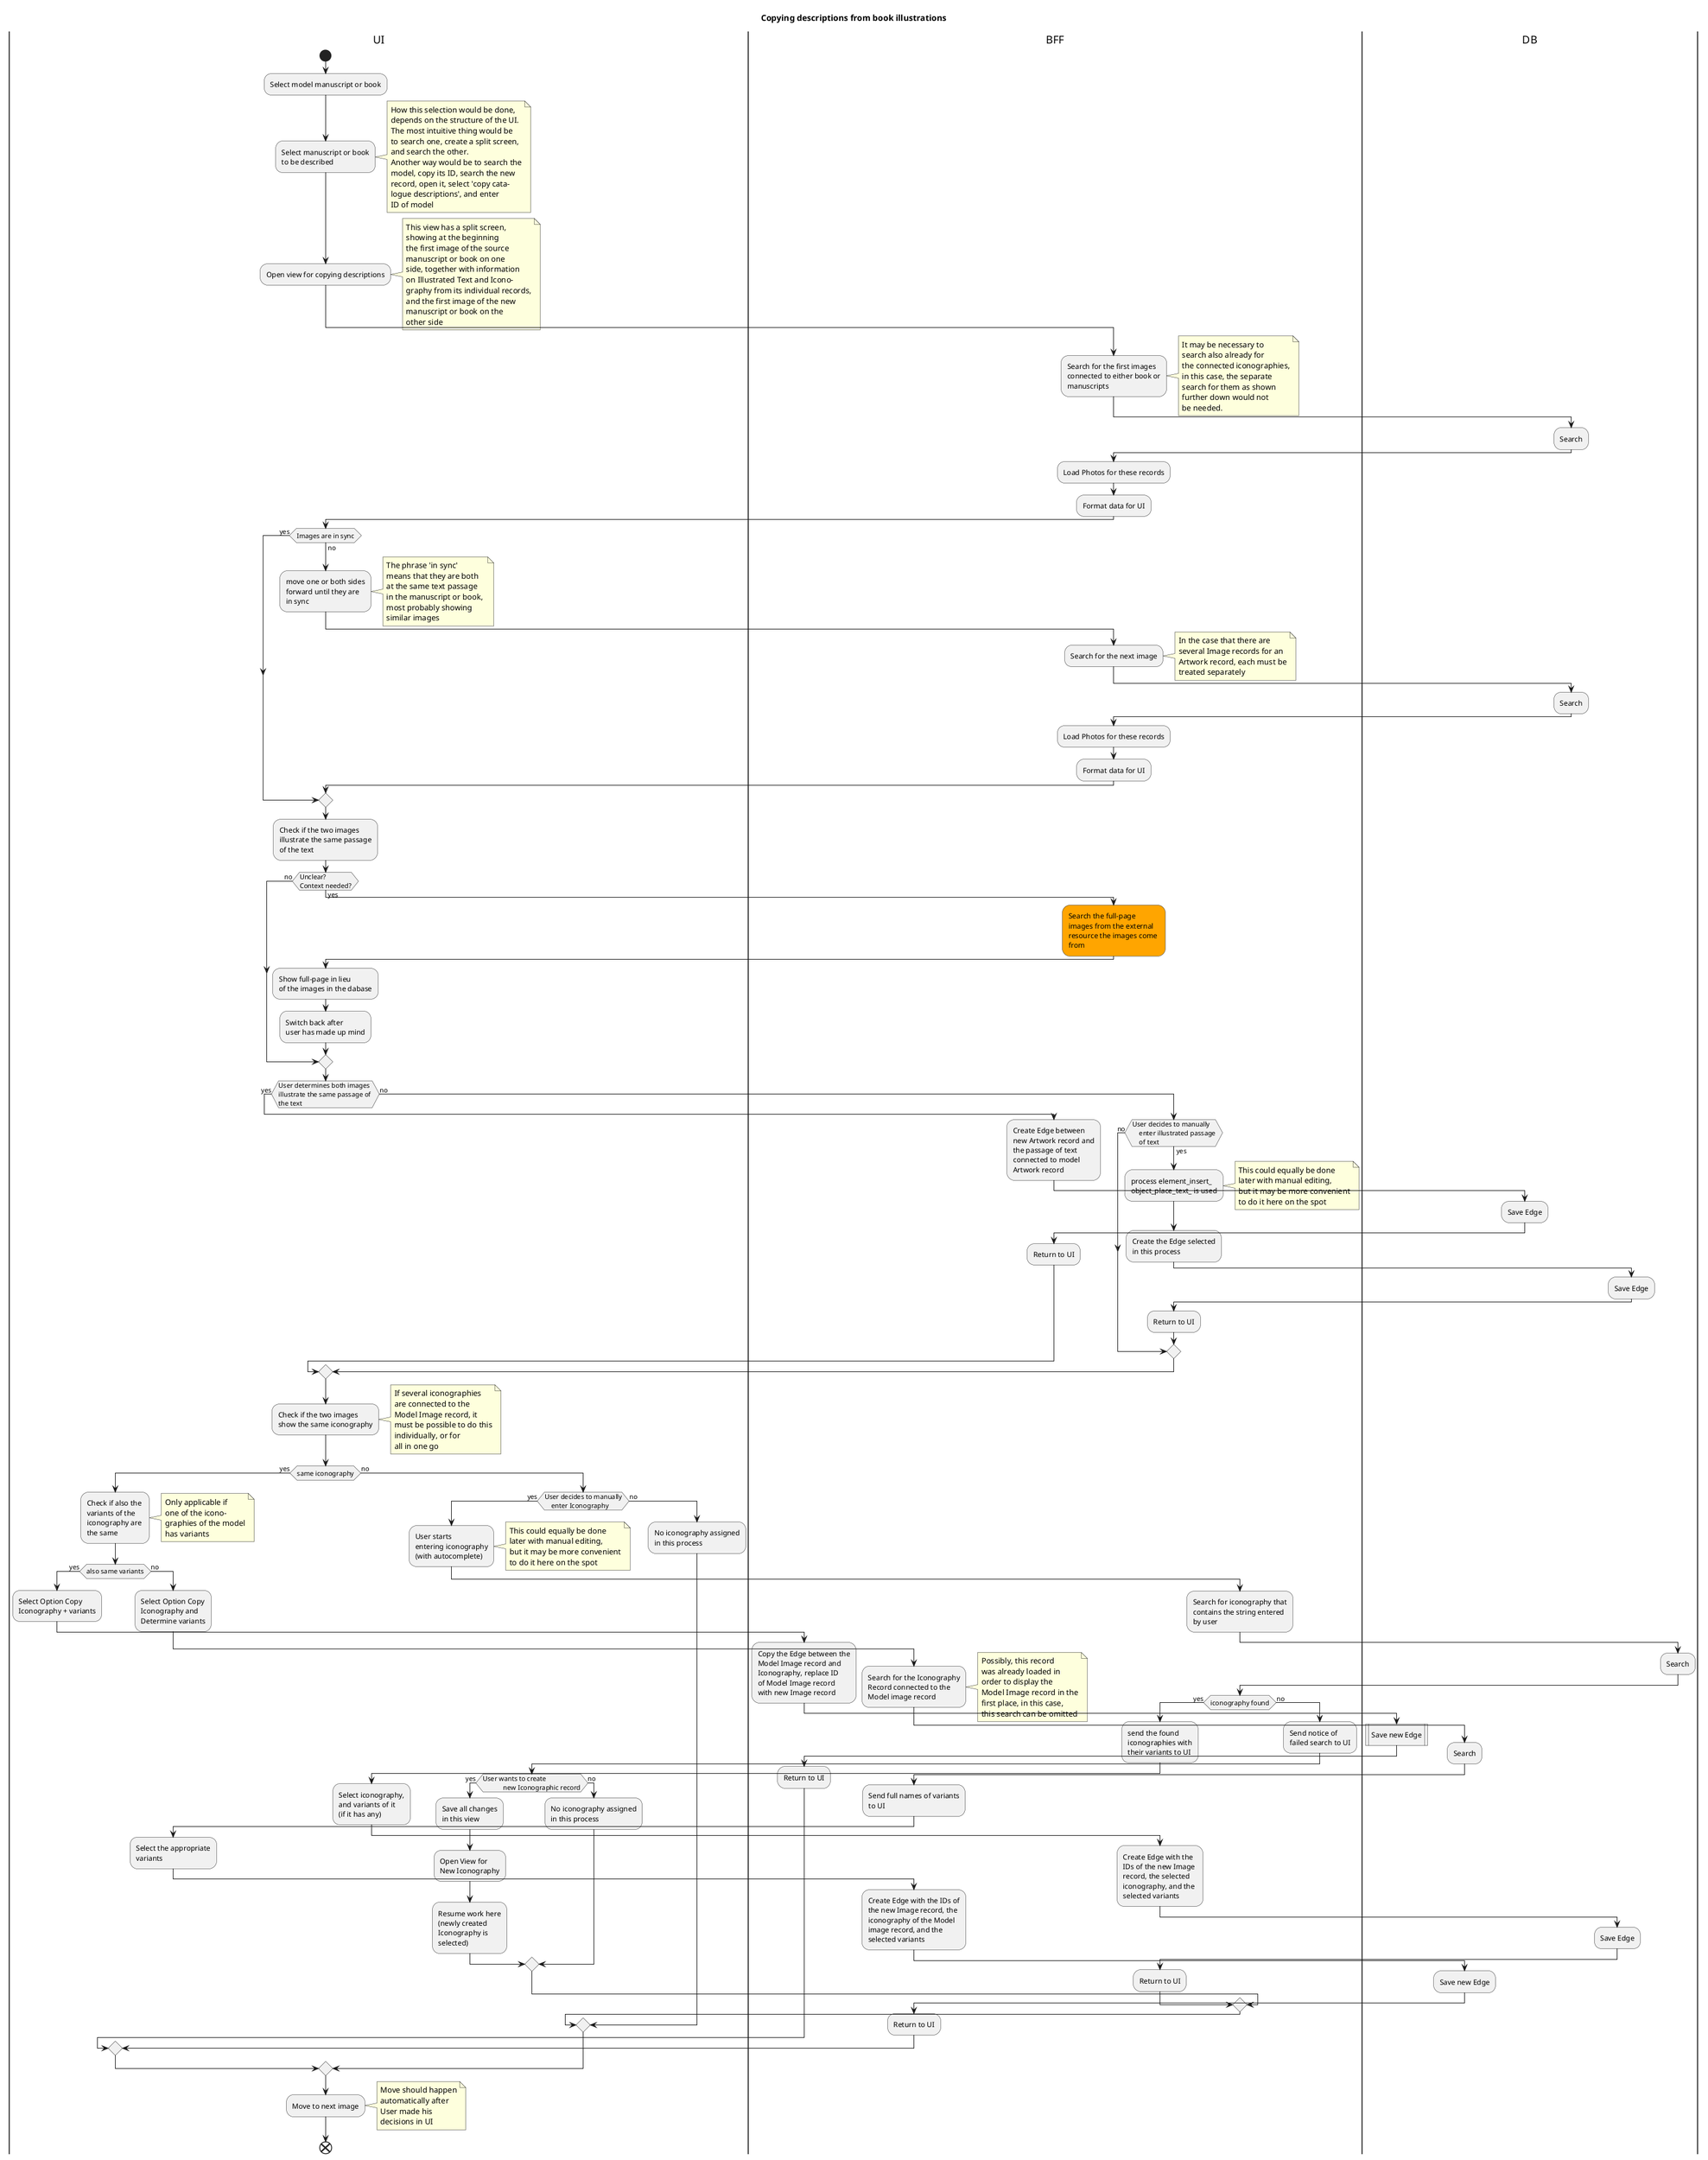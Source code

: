 @startuml
title Copying descriptions from book illustrations
|UI|
start
:Select model manuscript or book;
:Select manuscript or book
to be described;
note right
How this selection would be done, 
depends on the structure of the UI.
The most intuitive thing would be 
to search one, create a split screen,
and search the other. 
Another way would be to search the
model, copy its ID, search the new
record, open it, select 'copy cata-
logue descriptions', and enter 
ID of model
end note
:Open view for copying descriptions;
note right
This view has a split screen, 
showing at the beginning
the first image of the source
manuscript or book on one 
side, together with information
on Illustrated Text and Icono-
graphy from its individual records,
and the first image of the new
manuscript or book on the 
other side
endnote

|BFF|
:Search for the first images
connected to either book or
manuscripts;
note right
It may be necessary to 
search also already for 
the connected iconographies,
in this case, the separate
search for them as shown
further down would not 
be needed.
end note
|DB|
:Search;
|BFF|
:Load Photos for these records;
:Format data for UI;
|UI|
if (Images are in sync) then (yes)
else (no)
    :move one or both sides
    forward until they are
    in sync;
    note right
    The phrase 'in sync'
    means that they are both
    at the same text passage 
    in the manuscript or book, 
    most probably showing 
    similar images
    end note
    |BFF|
    :Search for the next image;
    note right
    In the case that there are
    several Image records for an 
    Artwork record, each must be
    treated separately
    end note
    |DB|
    :Search;
    |BFF|
    :Load Photos for these records;
    :Format data for UI;
end if
|UI|
:Check if the two images
illustrate the same passage
of the text;
if (Unclear?
Context needed?) then (yes)
    |BFF|
    #orange:Search the full-page
    images from the external 
    resource the images come 
    from;
    |UI|
    :Show full-page in lieu 
    of the images in the dabase;
    :Switch back after
    user has made up mind;
else (no)
end if 
if (User determines both images
illustrate the same passage of 
the text) then (yes)
    |BFF|
    :Create Edge between
    new Artwork record and
    the passage of text
    connected to model
    Artwork record;
    |DB|
    :Save Edge;
    |BFF|
    :Return to UI;
else (no)
    if (User decides to manually
    enter illustrated passage
    of text) then (yes)
        :process element_insert_
        object_place_text_ is used;
        note right 
        This could equally be done
        later with manual editing,
        but it may be more convenient
        to do it here on the spot
        end note
        |BFF|
        :Create the Edge selected
        in this process;
        |DB|
        :Save Edge;
        |BFF|
        :Return to UI;
        |UI|
    else (no)
    end if 
end if 
:Check if the two images
show the same iconography;
note right
If several iconographies
are connected to the 
Model Image record, it
must be possible to do this
individually, or for
all in one go
end note 
if (same iconography) then (yes)
    :Check if also the 
    variants of the
    iconography are 
    the same;
    note right
    Only applicable if
    one of the icono-
    graphies of the model
    has variants
    endnote
    if (also same variants) then (yes)
        :Select Option Copy 
        Iconography + variants;
        |BFF|
        :Copy the Edge between the 
        Model Image record and 
        Iconography, replace ID
        of Model Image record
        with new Image record;
        |DB|
        :Save new Edge|
        |BFF|
        :Return to UI;
        |UI|
    else (no)
        :Select Option Copy
        Iconography and 
        Determine variants;
        |BFF|
        :Search for the Iconography
        Record connected to the 
        Model image record;
        note right
        Possibly, this record
        was already loaded in 
        order to display the 
        Model Image record in the
        first place, in this case,
        this search can be omitted
        end note 
        |DB|
        :Search;
        |BFF|
        :Send full names of variants
        to UI;
        |UI|
        :Select the appropriate
        variants;
        |BFF|
        :Create Edge with the IDs of 
        the new Image record, the 
        iconography of the Model 
        image record, and the 
        selected variants;
        |DB|
        :Save new Edge;
        |BFF|
        :Return to UI;
        |UI|
    end if
else (no)
    if (User decides to manually
    enter Iconography) then (yes)
        :User starts
        entering iconography
        (with autocomplete);
        note right 
        This could equally be done
        later with manual editing,
        but it may be more convenient
        to do it here on the spot
        end note
        |BFF|
        :Search for iconography that
        contains the string entered
        by user;
        |DB|
        :Search;
        |BFF|
        if (iconography found) then (yes)
            :send the found
            iconographies with
            their variants to UI;
            |UI|
            :Select iconography,
            and variants of it
            (if it has any);
            |BFF|
            :Create Edge with the
            IDs of the new Image 
            record, the selected 
            iconography, and the 
            selected variants;
            |DB|
            :Save Edge;
            |BFF|
            :Return to UI;
        else (no)
            :Send notice of
            failed search to UI;
            |UI|
            if (User wants to create
            new Iconographic record) then (yes)
                :Save all changes 
                in this view;
                :Open View for
                New Iconography;
                :Resume work here
                (newly created 
                Iconography is
                selected);
            else (no)
                :No iconography assigned
                in this process;
            end if
        end if

        |UI|
    else (no)
        :No iconography assigned
        in this process;
    end if 
end if
:Move to next image;
note right
Move should happen
automatically after
User made his 
decisions in UI
end note
end
@enduml
